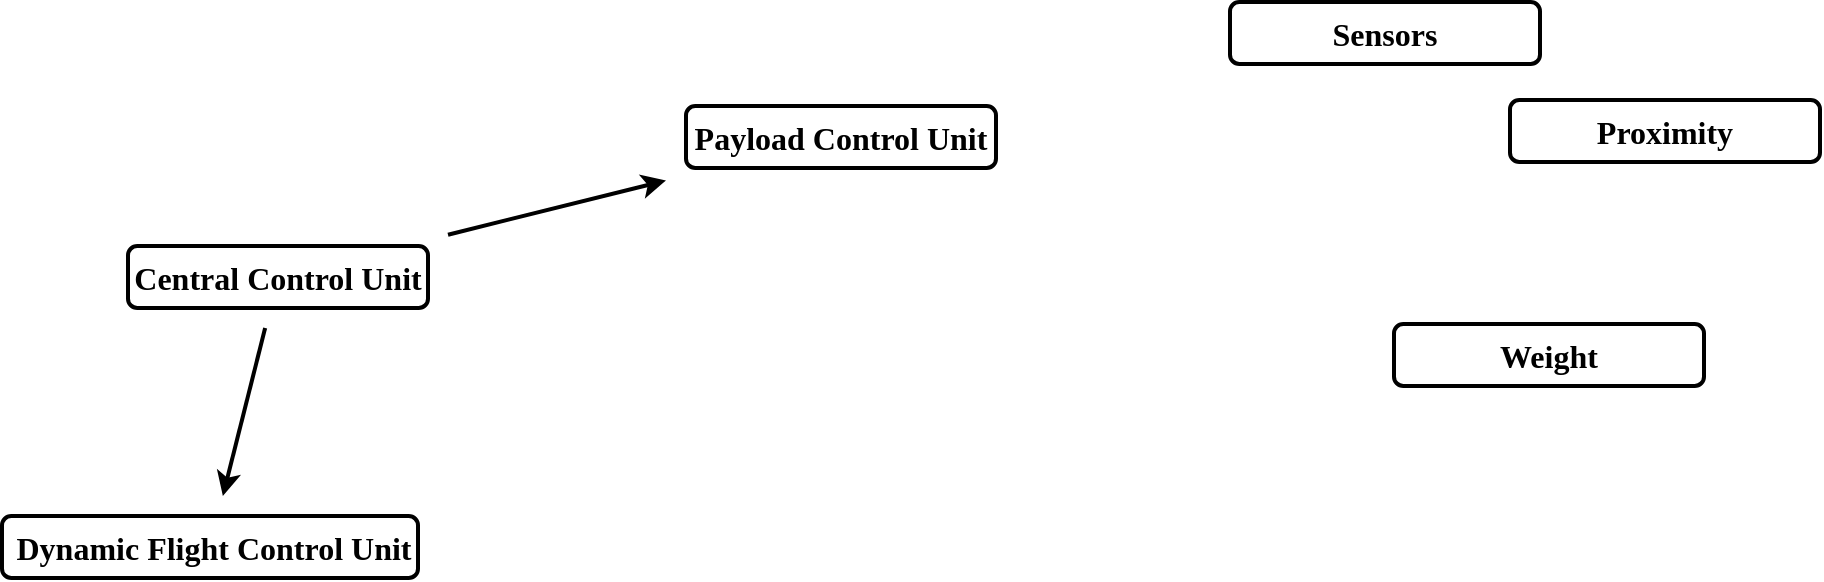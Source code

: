 <mxfile version="26.0.2">
  <diagram name="Page-1" id="opTFxVHu0gOJ7aBRX90U">
    <mxGraphModel dx="1708" dy="650" grid="0" gridSize="10" guides="1" tooltips="1" connect="1" arrows="1" fold="1" page="1" pageScale="1" pageWidth="3300" pageHeight="4681" math="0" shadow="0">
      <root>
        <mxCell id="0" />
        <mxCell id="1" parent="0" />
        <mxCell id="glFljDJXkqwpiTUZza7d-10" style="edgeStyle=none;shape=connector;rounded=0;orthogonalLoop=1;jettySize=auto;html=1;strokeColor=default;strokeWidth=2;align=center;verticalAlign=middle;fontFamily=Helvetica;fontSize=11;fontColor=default;labelBackgroundColor=default;startArrow=none;startFill=0;endArrow=classic;sourcePerimeterSpacing=10;targetPerimeterSpacing=10;" edge="1" parent="1" source="glFljDJXkqwpiTUZza7d-3" target="glFljDJXkqwpiTUZza7d-7">
          <mxGeometry relative="1" as="geometry" />
        </mxCell>
        <mxCell id="glFljDJXkqwpiTUZza7d-12" style="edgeStyle=none;shape=connector;rounded=0;orthogonalLoop=1;jettySize=auto;html=1;strokeColor=default;strokeWidth=2;align=center;verticalAlign=middle;fontFamily=Helvetica;fontSize=11;fontColor=default;labelBackgroundColor=default;startArrow=none;startFill=0;endArrow=classic;sourcePerimeterSpacing=10;targetPerimeterSpacing=10;" edge="1" parent="1" source="glFljDJXkqwpiTUZza7d-3" target="glFljDJXkqwpiTUZza7d-8">
          <mxGeometry relative="1" as="geometry" />
        </mxCell>
        <mxCell id="glFljDJXkqwpiTUZza7d-3" value="&lt;font&gt;Central Control Unit&lt;/font&gt;" style="rounded=1;whiteSpace=wrap;html=1;glass=0;shadow=0;fontFamily=Times New Roman;perimeterSpacing=0;strokeWidth=2;fontSize=16;fontStyle=1" vertex="1" parent="1">
          <mxGeometry x="1500" y="588" width="150" height="31" as="geometry" />
        </mxCell>
        <mxCell id="glFljDJXkqwpiTUZza7d-7" value="&amp;nbsp;Dynamic Flight Control Unit" style="rounded=1;whiteSpace=wrap;html=1;glass=0;shadow=0;fontFamily=Times New Roman;perimeterSpacing=0;strokeWidth=2;fontSize=16;fontStyle=1" vertex="1" parent="1">
          <mxGeometry x="1437" y="723" width="208" height="31" as="geometry" />
        </mxCell>
        <mxCell id="glFljDJXkqwpiTUZza7d-8" value="Payload Control Unit" style="rounded=1;whiteSpace=wrap;html=1;glass=0;shadow=0;fontFamily=Times New Roman;perimeterSpacing=0;strokeWidth=2;fontSize=16;fontStyle=1" vertex="1" parent="1">
          <mxGeometry x="1779" y="518" width="155" height="31" as="geometry" />
        </mxCell>
        <mxCell id="glFljDJXkqwpiTUZza7d-13" value="Sensors" style="rounded=1;whiteSpace=wrap;html=1;glass=0;shadow=0;fontFamily=Times New Roman;perimeterSpacing=0;strokeWidth=2;fontSize=16;fontStyle=1" vertex="1" parent="1">
          <mxGeometry x="2051" y="466" width="155" height="31" as="geometry" />
        </mxCell>
        <mxCell id="glFljDJXkqwpiTUZza7d-14" value="Proximity" style="rounded=1;whiteSpace=wrap;html=1;glass=0;shadow=0;fontFamily=Times New Roman;perimeterSpacing=0;strokeWidth=2;fontSize=16;fontStyle=1" vertex="1" parent="1">
          <mxGeometry x="2191" y="515" width="155" height="31" as="geometry" />
        </mxCell>
        <mxCell id="glFljDJXkqwpiTUZza7d-15" value="Weight" style="rounded=1;whiteSpace=wrap;html=1;glass=0;shadow=0;fontFamily=Times New Roman;perimeterSpacing=0;strokeWidth=2;fontSize=16;fontStyle=1" vertex="1" parent="1">
          <mxGeometry x="2133" y="627" width="155" height="31" as="geometry" />
        </mxCell>
      </root>
    </mxGraphModel>
  </diagram>
</mxfile>
